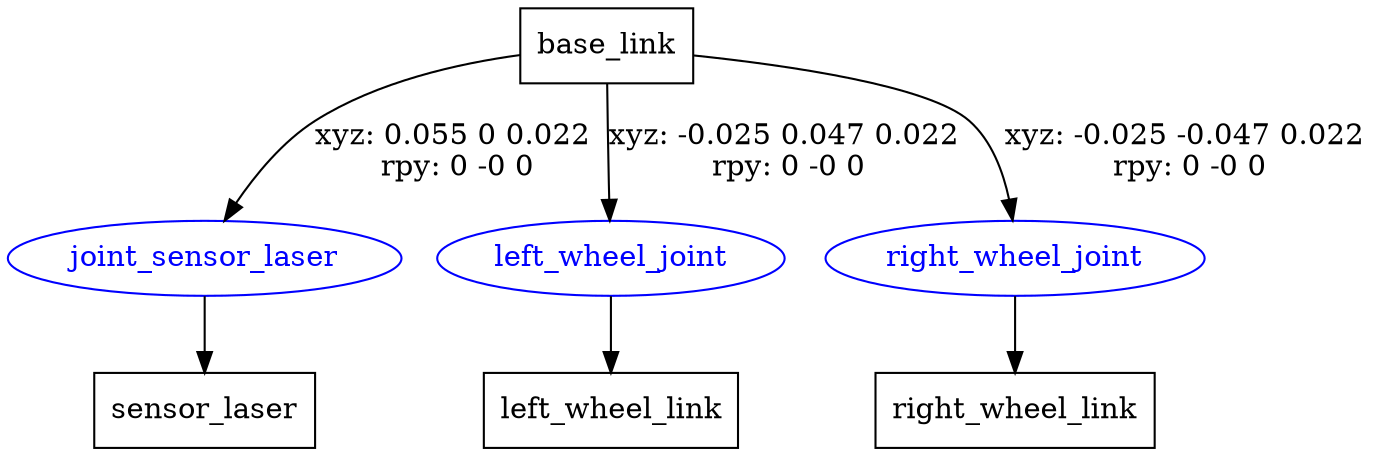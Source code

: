 digraph G {
node [shape=box];
"base_link" [label="base_link"];
"sensor_laser" [label="sensor_laser"];
"left_wheel_link" [label="left_wheel_link"];
"right_wheel_link" [label="right_wheel_link"];
node [shape=ellipse, color=blue, fontcolor=blue];
"base_link" -> "joint_sensor_laser" [label="xyz: 0.055 0 0.022 \nrpy: 0 -0 0"]
"joint_sensor_laser" -> "sensor_laser"
"base_link" -> "left_wheel_joint" [label="xyz: -0.025 0.047 0.022 \nrpy: 0 -0 0"]
"left_wheel_joint" -> "left_wheel_link"
"base_link" -> "right_wheel_joint" [label="xyz: -0.025 -0.047 0.022 \nrpy: 0 -0 0"]
"right_wheel_joint" -> "right_wheel_link"
}
